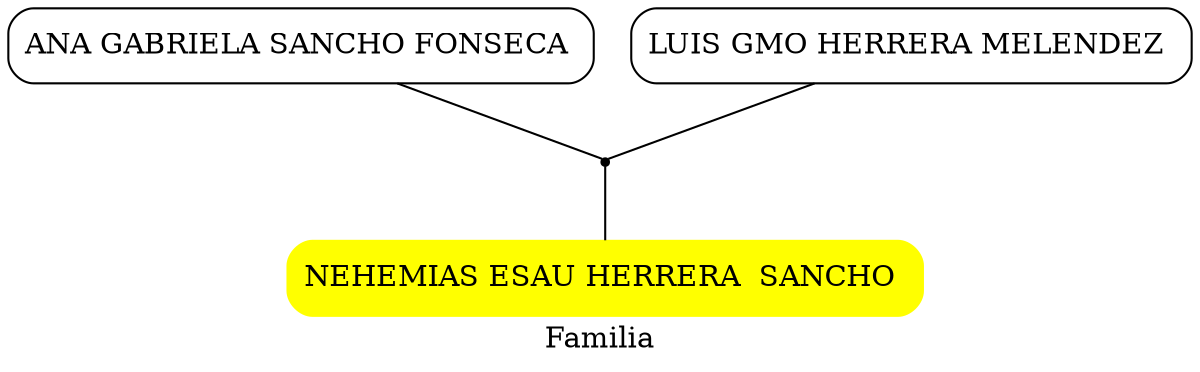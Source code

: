 strict digraph  {
	graph [diredgeconstraints=true,
		label=Familia,
		mode=ipsep,
		overlap=orthoxy,
		sep=0.5
	];
	node [shape=box,
		style=rounded
	];
	"NEHEMIAS ESAU HERRERA  SANCHO "	 [color=yellow,
		style="filled,rounded"];
	"."	 [shape=point];
	"ANA GABRIELA SANCHO FONSECA " -> "."	 [arrowhead=none];
	"LUIS GMO HERRERA MELENDEZ " -> "."	 [arrowhead=none];
	"." -> "NEHEMIAS ESAU HERRERA  SANCHO "	 [arrowhead=none];
}
